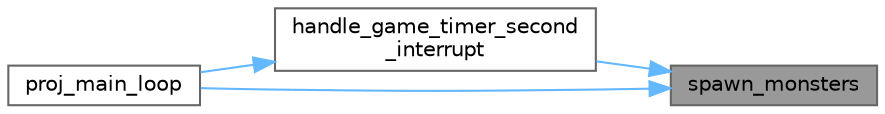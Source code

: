 digraph "spawn_monsters"
{
 // LATEX_PDF_SIZE
  bgcolor="transparent";
  edge [fontname=Helvetica,fontsize=10,labelfontname=Helvetica,labelfontsize=10];
  node [fontname=Helvetica,fontsize=10,shape=box,height=0.2,width=0.4];
  rankdir="RL";
  Node1 [id="Node000001",label="spawn_monsters",height=0.2,width=0.4,color="gray40", fillcolor="grey60", style="filled", fontcolor="black",tooltip="Sees if monsters can be spawned and spawns them."];
  Node1 -> Node2 [id="edge4_Node000001_Node000002",dir="back",color="steelblue1",style="solid",tooltip=" "];
  Node2 [id="Node000002",label="handle_game_timer_second\l_interrupt",height=0.2,width=0.4,color="grey40", fillcolor="white", style="filled",URL="$game__state_8c.html#a02cb5ccaa590131f02a7048b3edab0af",tooltip="Handles the interrupts of the game timer seconds."];
  Node2 -> Node3 [id="edge5_Node000002_Node000003",dir="back",color="steelblue1",style="solid",tooltip=" "];
  Node3 [id="Node000003",label="proj_main_loop",height=0.2,width=0.4,color="grey40", fillcolor="white", style="filled",URL="$main_8c.html#a2a16f651eccbd248e1ad3b3b924b143b",tooltip="Main loop of the game."];
  Node1 -> Node3 [id="edge6_Node000001_Node000003",dir="back",color="steelblue1",style="solid",tooltip=" "];
}
